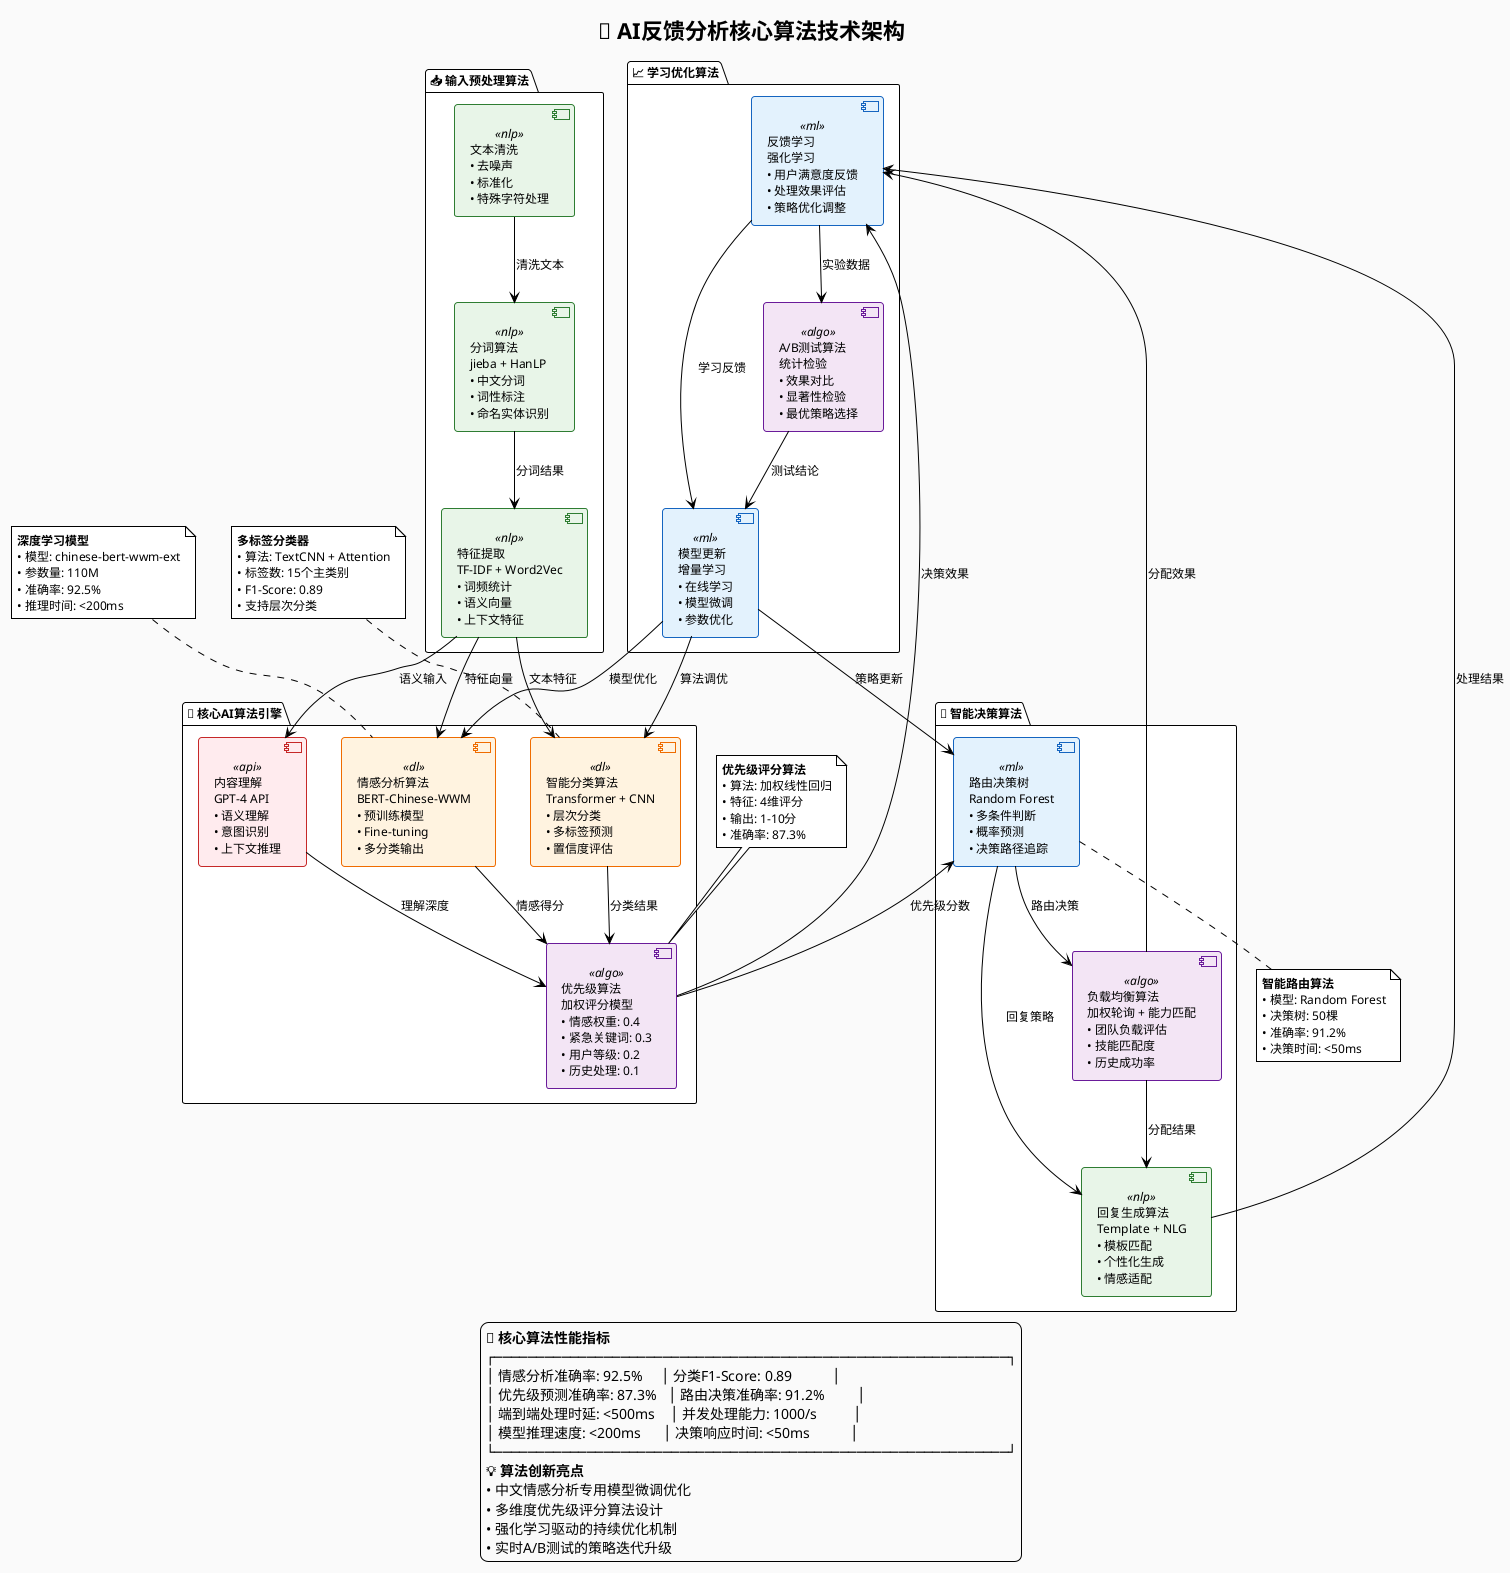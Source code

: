@startuml AI核心算法技术架构
!theme plain
skinparam backgroundColor #FAFAFA
skinparam defaultFontSize 12
skinparam defaultFontName "Microsoft YaHei"

title 🧠 AI反馈分析核心算法技术架构

' 定义算法组件样式
skinparam component {
    BackgroundColor<<nlp>> #E8F5E8
    BorderColor<<nlp>> #2E7D32
    BackgroundColor<<ml>> #E3F2FD
    BorderColor<<ml>> #1565C0
    BackgroundColor<<dl>> #FFF3E0
    BorderColor<<dl>> #EF6C00
    BackgroundColor<<algo>> #F3E5F5
    BorderColor<<algo>> #6A1B9A
    BackgroundColor<<api>> #FFEBEE
    BorderColor<<api>> #C62828
}

' 输入预处理层
package "📥 输入预处理算法" {
    component "文本清洗\n• 去噪声\n• 标准化\n• 特殊字符处理" as CLEAN <<nlp>>
    component "分词算法\njieba + HanLP\n• 中文分词\n• 词性标注\n• 命名实体识别" as SEGMENT <<nlp>>
    component "特征提取\nTF-IDF + Word2Vec\n• 词频统计\n• 语义向量\n• 上下文特征" as FEATURE <<nlp>>
}

' 核心AI算法层
package "🤖 核心AI算法引擎" {
    component "情感分析算法\nBERT-Chinese-WWM\n• 预训练模型\n• Fine-tuning\n• 多分类输出" as BERT <<dl>>
    
    component "智能分类算法\nTransformer + CNN\n• 层次分类\n• 多标签预测\n• 置信度评估" as CLASSIFY <<dl>>
    
    component "优先级算法\n加权评分模型\n• 情感权重: 0.4\n• 紧急关键词: 0.3\n• 用户等级: 0.2\n• 历史处理: 0.1" as PRIORITY <<algo>>
    
    component "内容理解\nGPT-4 API\n• 语义理解\n• 意图识别\n• 上下文推理" as GPT <<api>>
}

' 智能决策算法
package "🎯 智能决策算法" {
    component "路由决策树\nRandom Forest\n• 多条件判断\n• 概率预测\n• 决策路径追踪" as ROUTER <<ml>>
    
    component "负载均衡算法\n加权轮询 + 能力匹配\n• 团队负载评估\n• 技能匹配度\n• 历史成功率" as BALANCE <<algo>>
    
    component "回复生成算法\nTemplate + NLG\n• 模板匹配\n• 个性化生成\n• 情感适配" as REPLY <<nlp>>
}

' 学习优化算法
package "📈 学习优化算法" {
    component "反馈学习\n强化学习\n• 用户满意度反馈\n• 处理效果评估\n• 策略优化调整" as LEARN <<ml>>
    
    component "模型更新\n增量学习\n• 在线学习\n• 模型微调\n• 参数优化" as UPDATE <<ml>>
    
    component "A/B测试算法\n统计检验\n• 效果对比\n• 显著性检验\n• 最优策略选择" as ABTEST <<algo>>
}

' 核心数据流
CLEAN --> SEGMENT : 清洗文本
SEGMENT --> FEATURE : 分词结果
FEATURE --> BERT : 特征向量
FEATURE --> CLASSIFY : 文本特征
FEATURE --> GPT : 语义输入

' AI算法协作
BERT --> PRIORITY : 情感得分
CLASSIFY --> PRIORITY : 分类结果
GPT --> PRIORITY : 理解深度
PRIORITY --> ROUTER : 优先级分数

' 决策执行
ROUTER --> BALANCE : 路由决策
ROUTER --> REPLY : 回复策略
BALANCE --> REPLY : 分配结果

' 学习循环
REPLY --> LEARN : 处理结果
LEARN --> UPDATE : 学习反馈
UPDATE --> BERT : 模型优化
UPDATE --> CLASSIFY : 算法调优
UPDATE --> ROUTER : 策略更新
ABTEST --> UPDATE : 测试结论

' 性能监控连接
LEARN --> ABTEST : 实验数据
PRIORITY --> LEARN : 决策效果
BALANCE --> LEARN : 分配效果

' 算法技术栈说明
note top of BERT
**深度学习模型**
• 模型: chinese-bert-wwm-ext
• 参数量: 110M
• 准确率: 92.5%
• 推理时间: <200ms
end note

note top of CLASSIFY
**多标签分类器**
• 算法: TextCNN + Attention
• 标签数: 15个主类别
• F1-Score: 0.89
• 支持层次分类
end note

note top of PRIORITY
**优先级评分算法**
• 算法: 加权线性回归
• 特征: 4维评分
• 输出: 1-10分
• 准确率: 87.3%
end note

note bottom of ROUTER
**智能路由算法**
• 模型: Random Forest
• 决策树: 50棵
• 准确率: 91.2%
• 决策时间: <50ms
end note

' 算法性能指标
legend bottom
**🚀 核心算法性能指标**
┌─────────────────────────────────────────────────────────────┐
│ 情感分析准确率: 92.5%     │ 分类F1-Score: 0.89           │
│ 优先级预测准确率: 87.3%   │ 路由决策准确率: 91.2%         │
│ 端到端处理时延: <500ms    │ 并发处理能力: 1000/s          │
│ 模型推理速度: <200ms      │ 决策响应时间: <50ms           │
└─────────────────────────────────────────────────────────────┘
**💡 算法创新亮点**
• 中文情感分析专用模型微调优化
• 多维度优先级评分算法设计
• 强化学习驱动的持续优化机制
• 实时A/B测试的策略迭代升级
endlegend

@enduml
